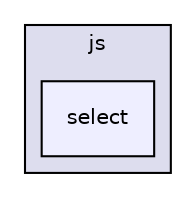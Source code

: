 digraph "libs/angular/angular-material-fileinput-master/bower_components/angular-material/modules/js/select" {
  compound=true
  node [ fontsize="10", fontname="Helvetica"];
  edge [ labelfontsize="10", labelfontname="Helvetica"];
  subgraph clusterdir_d897d99c4631079a19f1e8c9bbae1589 {
    graph [ bgcolor="#ddddee", pencolor="black", label="js" fontname="Helvetica", fontsize="10", URL="dir_d897d99c4631079a19f1e8c9bbae1589.html"]
  dir_783c76af815c632ff7ba58d1bc2b9913 [shape=box, label="select", style="filled", fillcolor="#eeeeff", pencolor="black", URL="dir_783c76af815c632ff7ba58d1bc2b9913.html"];
  }
}
